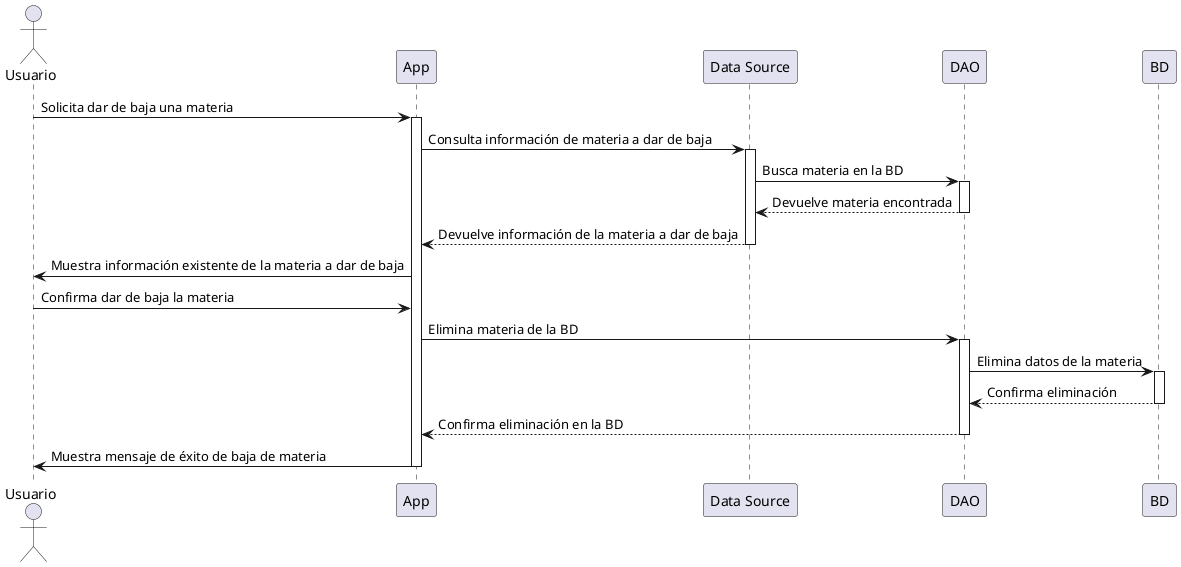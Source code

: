 
@startuml
actor Usuario as Profesor
participant App
participant "Data Source" as DataSource
participant DAO as Dao
participant BD as BaseDatos

Profesor -> App: Solicita dar de baja una materia
activate App
App -> DataSource: Consulta información de materia a dar de baja
activate DataSource
DataSource -> Dao: Busca materia en la BD
activate Dao
Dao --> DataSource: Devuelve materia encontrada
deactivate Dao
DataSource --> App: Devuelve información de la materia a dar de baja
deactivate DataSource
App -> Profesor: Muestra información existente de la materia a dar de baja
Profesor -> App: Confirma dar de baja la materia
App -> Dao: Elimina materia de la BD
activate Dao
Dao -> BaseDatos: Elimina datos de la materia
activate BaseDatos
BaseDatos --> Dao: Confirma eliminación
deactivate BaseDatos
Dao --> App: Confirma eliminación en la BD
deactivate Dao
App -> Profesor: Muestra mensaje de éxito de baja de materia
deactivate App
@enduml
'/
